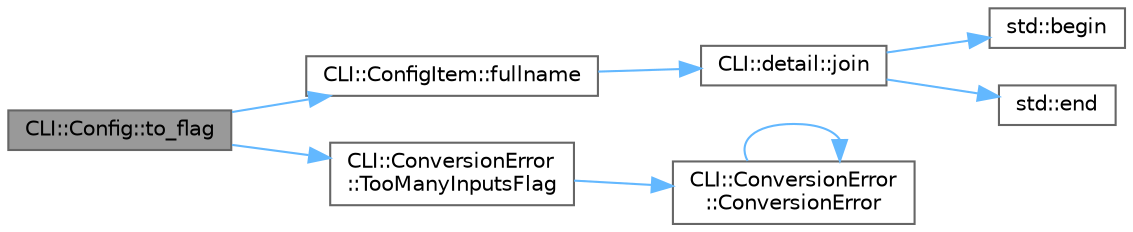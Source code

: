 digraph "CLI::Config::to_flag"
{
 // LATEX_PDF_SIZE
  bgcolor="transparent";
  edge [fontname=Helvetica,fontsize=10,labelfontname=Helvetica,labelfontsize=10];
  node [fontname=Helvetica,fontsize=10,shape=box,height=0.2,width=0.4];
  rankdir="LR";
  Node1 [id="Node000001",label="CLI::Config::to_flag",height=0.2,width=0.4,color="gray40", fillcolor="grey60", style="filled", fontcolor="black",tooltip="Get a flag value"];
  Node1 -> Node2 [id="edge8_Node000001_Node000002",color="steelblue1",style="solid",tooltip=" "];
  Node2 [id="Node000002",label="CLI::ConfigItem::fullname",height=0.2,width=0.4,color="grey40", fillcolor="white", style="filled",URL="$struct_c_l_i_1_1_config_item.html#ac829bf741affddf7e7a292d8f9cc4dab",tooltip="The list of parents and name joined by \".\""];
  Node2 -> Node3 [id="edge9_Node000002_Node000003",color="steelblue1",style="solid",tooltip=" "];
  Node3 [id="Node000003",label="CLI::detail::join",height=0.2,width=0.4,color="grey40", fillcolor="white", style="filled",URL="$namespace_c_l_i_1_1detail.html#ab351f13ec104e2cba19ec6baf4a552f6",tooltip="Simple function to join a string"];
  Node3 -> Node4 [id="edge10_Node000003_Node000004",color="steelblue1",style="solid",tooltip=" "];
  Node4 [id="Node000004",label="std::begin",height=0.2,width=0.4,color="grey40", fillcolor="white", style="filled",URL="$namespacestd.html#aec76fc52a775d29bc4058c8e1405045a",tooltip=" "];
  Node3 -> Node5 [id="edge11_Node000003_Node000005",color="steelblue1",style="solid",tooltip=" "];
  Node5 [id="Node000005",label="std::end",height=0.2,width=0.4,color="grey40", fillcolor="white", style="filled",URL="$namespacestd.html#a35f71a4c49ddf38bb590177e3a4b2598",tooltip=" "];
  Node1 -> Node6 [id="edge12_Node000001_Node000006",color="steelblue1",style="solid",tooltip=" "];
  Node6 [id="Node000006",label="CLI::ConversionError\l::TooManyInputsFlag",height=0.2,width=0.4,color="grey40", fillcolor="white", style="filled",URL="$class_c_l_i_1_1_conversion_error.html#afcf6df5e47b430c4083465a07f2ba037",tooltip=" "];
  Node6 -> Node7 [id="edge13_Node000006_Node000007",color="steelblue1",style="solid",tooltip=" "];
  Node7 [id="Node000007",label="CLI::ConversionError\l::ConversionError",height=0.2,width=0.4,color="grey40", fillcolor="white", style="filled",URL="$class_c_l_i_1_1_conversion_error.html#ac59bf0d3e3f7bbd452adb6f9e70d317e",tooltip=" "];
  Node7 -> Node7 [id="edge14_Node000007_Node000007",color="steelblue1",style="solid",tooltip=" "];
}
